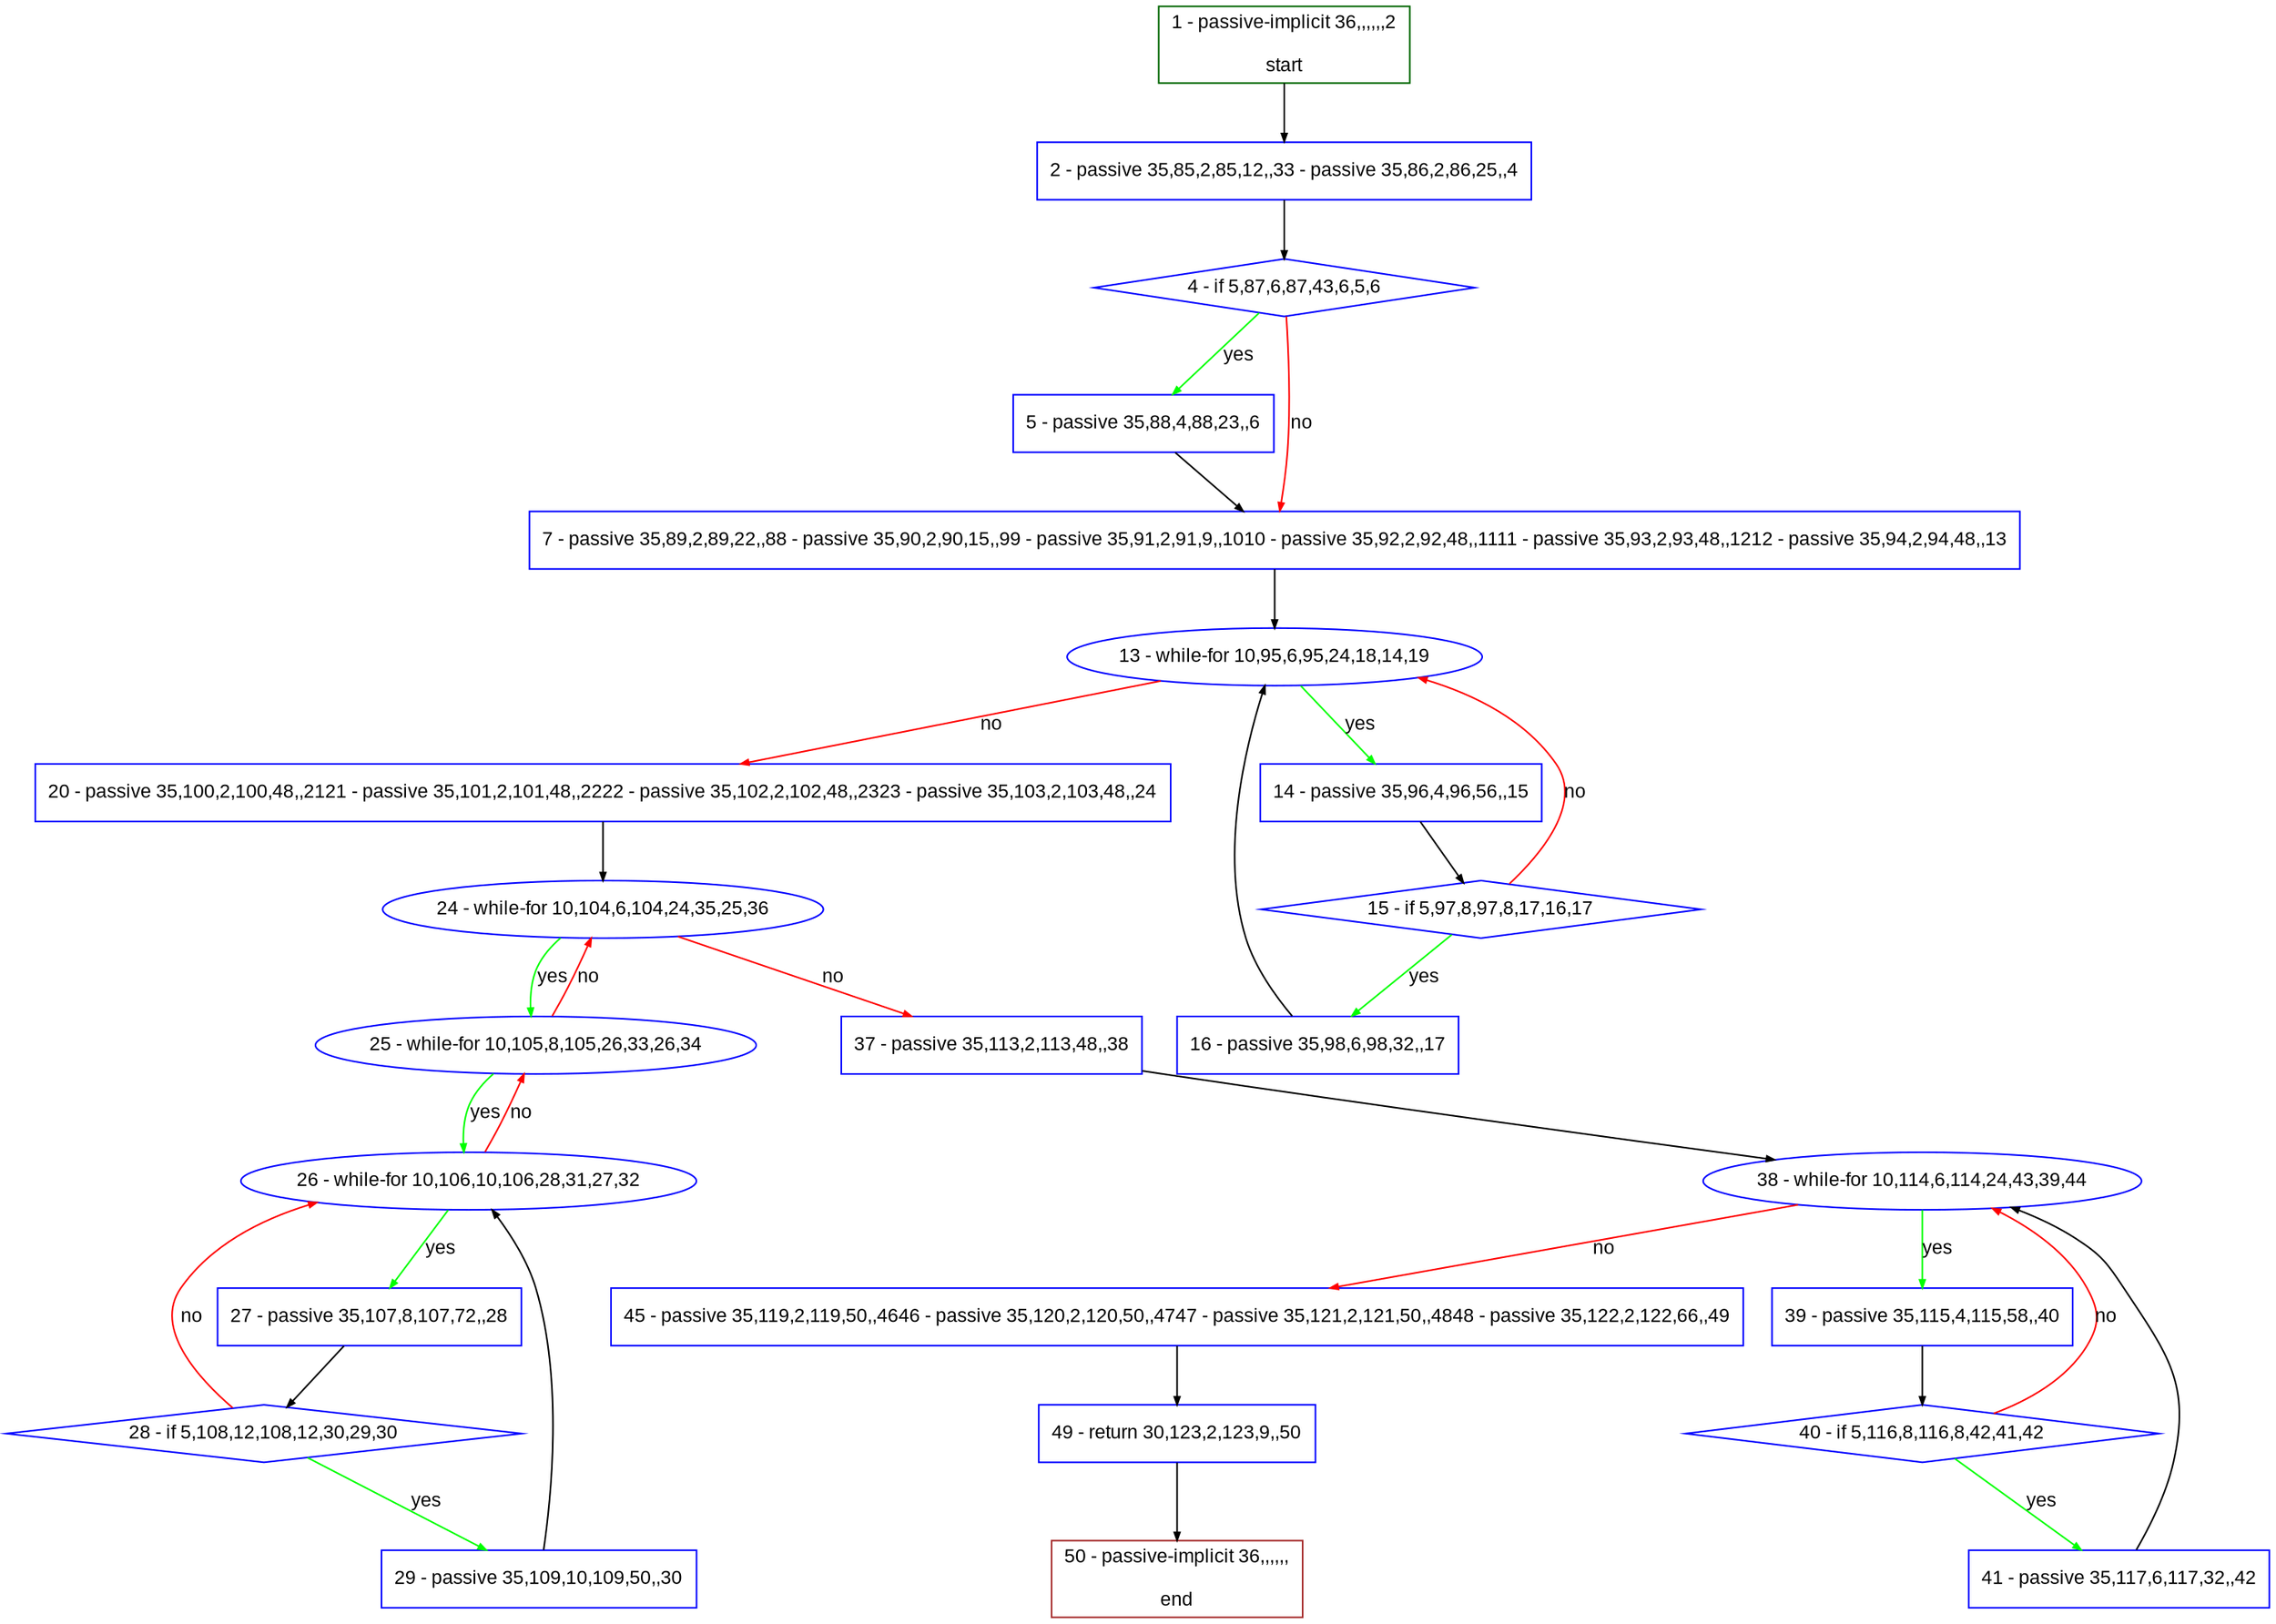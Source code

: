 digraph "" {
  graph [pack="true", label="", fontsize="12", packmode="clust", fontname="Arial", fillcolor="#FFFFCC", bgcolor="white", style="rounded,filled", compound="true"];
  node [node_initialized="no", label="", color="grey", fontsize="12", fillcolor="white", fontname="Arial", style="filled", shape="rectangle", compound="true", fixedsize="false"];
  edge [fontcolor="black", arrowhead="normal", arrowtail="none", arrowsize="0.5", ltail="", label="", color="black", fontsize="12", lhead="", fontname="Arial", dir="forward", compound="true"];
  __N1 [label="2 - passive 35,85,2,85,12,,33 - passive 35,86,2,86,25,,4", color="#0000ff", fillcolor="#ffffff", style="filled", shape="box"];
  __N2 [label="1 - passive-implicit 36,,,,,,2\n\nstart", color="#006400", fillcolor="#ffffff", style="filled", shape="box"];
  __N3 [label="4 - if 5,87,6,87,43,6,5,6", color="#0000ff", fillcolor="#ffffff", style="filled", shape="diamond"];
  __N4 [label="5 - passive 35,88,4,88,23,,6", color="#0000ff", fillcolor="#ffffff", style="filled", shape="box"];
  __N5 [label="7 - passive 35,89,2,89,22,,88 - passive 35,90,2,90,15,,99 - passive 35,91,2,91,9,,1010 - passive 35,92,2,92,48,,1111 - passive 35,93,2,93,48,,1212 - passive 35,94,2,94,48,,13", color="#0000ff", fillcolor="#ffffff", style="filled", shape="box"];
  __N6 [label="13 - while-for 10,95,6,95,24,18,14,19", color="#0000ff", fillcolor="#ffffff", style="filled", shape="oval"];
  __N7 [label="14 - passive 35,96,4,96,56,,15", color="#0000ff", fillcolor="#ffffff", style="filled", shape="box"];
  __N8 [label="20 - passive 35,100,2,100,48,,2121 - passive 35,101,2,101,48,,2222 - passive 35,102,2,102,48,,2323 - passive 35,103,2,103,48,,24", color="#0000ff", fillcolor="#ffffff", style="filled", shape="box"];
  __N9 [label="15 - if 5,97,8,97,8,17,16,17", color="#0000ff", fillcolor="#ffffff", style="filled", shape="diamond"];
  __N10 [label="16 - passive 35,98,6,98,32,,17", color="#0000ff", fillcolor="#ffffff", style="filled", shape="box"];
  __N11 [label="24 - while-for 10,104,6,104,24,35,25,36", color="#0000ff", fillcolor="#ffffff", style="filled", shape="oval"];
  __N12 [label="25 - while-for 10,105,8,105,26,33,26,34", color="#0000ff", fillcolor="#ffffff", style="filled", shape="oval"];
  __N13 [label="37 - passive 35,113,2,113,48,,38", color="#0000ff", fillcolor="#ffffff", style="filled", shape="box"];
  __N14 [label="26 - while-for 10,106,10,106,28,31,27,32", color="#0000ff", fillcolor="#ffffff", style="filled", shape="oval"];
  __N15 [label="27 - passive 35,107,8,107,72,,28", color="#0000ff", fillcolor="#ffffff", style="filled", shape="box"];
  __N16 [label="28 - if 5,108,12,108,12,30,29,30", color="#0000ff", fillcolor="#ffffff", style="filled", shape="diamond"];
  __N17 [label="29 - passive 35,109,10,109,50,,30", color="#0000ff", fillcolor="#ffffff", style="filled", shape="box"];
  __N18 [label="38 - while-for 10,114,6,114,24,43,39,44", color="#0000ff", fillcolor="#ffffff", style="filled", shape="oval"];
  __N19 [label="39 - passive 35,115,4,115,58,,40", color="#0000ff", fillcolor="#ffffff", style="filled", shape="box"];
  __N20 [label="45 - passive 35,119,2,119,50,,4646 - passive 35,120,2,120,50,,4747 - passive 35,121,2,121,50,,4848 - passive 35,122,2,122,66,,49", color="#0000ff", fillcolor="#ffffff", style="filled", shape="box"];
  __N21 [label="40 - if 5,116,8,116,8,42,41,42", color="#0000ff", fillcolor="#ffffff", style="filled", shape="diamond"];
  __N22 [label="41 - passive 35,117,6,117,32,,42", color="#0000ff", fillcolor="#ffffff", style="filled", shape="box"];
  __N23 [label="49 - return 30,123,2,123,9,,50", color="#0000ff", fillcolor="#ffffff", style="filled", shape="box"];
  __N24 [label="50 - passive-implicit 36,,,,,,\n\nend", color="#a52a2a", fillcolor="#ffffff", style="filled", shape="box"];
  __N2 -> __N1 [arrowhead="normal", arrowtail="none", color="#000000", label="", dir="forward"];
  __N1 -> __N3 [arrowhead="normal", arrowtail="none", color="#000000", label="", dir="forward"];
  __N3 -> __N4 [arrowhead="normal", arrowtail="none", color="#00ff00", label="yes", dir="forward"];
  __N3 -> __N5 [arrowhead="normal", arrowtail="none", color="#ff0000", label="no", dir="forward"];
  __N4 -> __N5 [arrowhead="normal", arrowtail="none", color="#000000", label="", dir="forward"];
  __N5 -> __N6 [arrowhead="normal", arrowtail="none", color="#000000", label="", dir="forward"];
  __N6 -> __N7 [arrowhead="normal", arrowtail="none", color="#00ff00", label="yes", dir="forward"];
  __N6 -> __N8 [arrowhead="normal", arrowtail="none", color="#ff0000", label="no", dir="forward"];
  __N7 -> __N9 [arrowhead="normal", arrowtail="none", color="#000000", label="", dir="forward"];
  __N9 -> __N6 [arrowhead="normal", arrowtail="none", color="#ff0000", label="no", dir="forward"];
  __N9 -> __N10 [arrowhead="normal", arrowtail="none", color="#00ff00", label="yes", dir="forward"];
  __N10 -> __N6 [arrowhead="normal", arrowtail="none", color="#000000", label="", dir="forward"];
  __N8 -> __N11 [arrowhead="normal", arrowtail="none", color="#000000", label="", dir="forward"];
  __N11 -> __N12 [arrowhead="normal", arrowtail="none", color="#00ff00", label="yes", dir="forward"];
  __N12 -> __N11 [arrowhead="normal", arrowtail="none", color="#ff0000", label="no", dir="forward"];
  __N11 -> __N13 [arrowhead="normal", arrowtail="none", color="#ff0000", label="no", dir="forward"];
  __N12 -> __N14 [arrowhead="normal", arrowtail="none", color="#00ff00", label="yes", dir="forward"];
  __N14 -> __N12 [arrowhead="normal", arrowtail="none", color="#ff0000", label="no", dir="forward"];
  __N14 -> __N15 [arrowhead="normal", arrowtail="none", color="#00ff00", label="yes", dir="forward"];
  __N15 -> __N16 [arrowhead="normal", arrowtail="none", color="#000000", label="", dir="forward"];
  __N16 -> __N14 [arrowhead="normal", arrowtail="none", color="#ff0000", label="no", dir="forward"];
  __N16 -> __N17 [arrowhead="normal", arrowtail="none", color="#00ff00", label="yes", dir="forward"];
  __N17 -> __N14 [arrowhead="normal", arrowtail="none", color="#000000", label="", dir="forward"];
  __N13 -> __N18 [arrowhead="normal", arrowtail="none", color="#000000", label="", dir="forward"];
  __N18 -> __N19 [arrowhead="normal", arrowtail="none", color="#00ff00", label="yes", dir="forward"];
  __N18 -> __N20 [arrowhead="normal", arrowtail="none", color="#ff0000", label="no", dir="forward"];
  __N19 -> __N21 [arrowhead="normal", arrowtail="none", color="#000000", label="", dir="forward"];
  __N21 -> __N18 [arrowhead="normal", arrowtail="none", color="#ff0000", label="no", dir="forward"];
  __N21 -> __N22 [arrowhead="normal", arrowtail="none", color="#00ff00", label="yes", dir="forward"];
  __N22 -> __N18 [arrowhead="normal", arrowtail="none", color="#000000", label="", dir="forward"];
  __N20 -> __N23 [arrowhead="normal", arrowtail="none", color="#000000", label="", dir="forward"];
  __N23 -> __N24 [arrowhead="normal", arrowtail="none", color="#000000", label="", dir="forward"];
}
